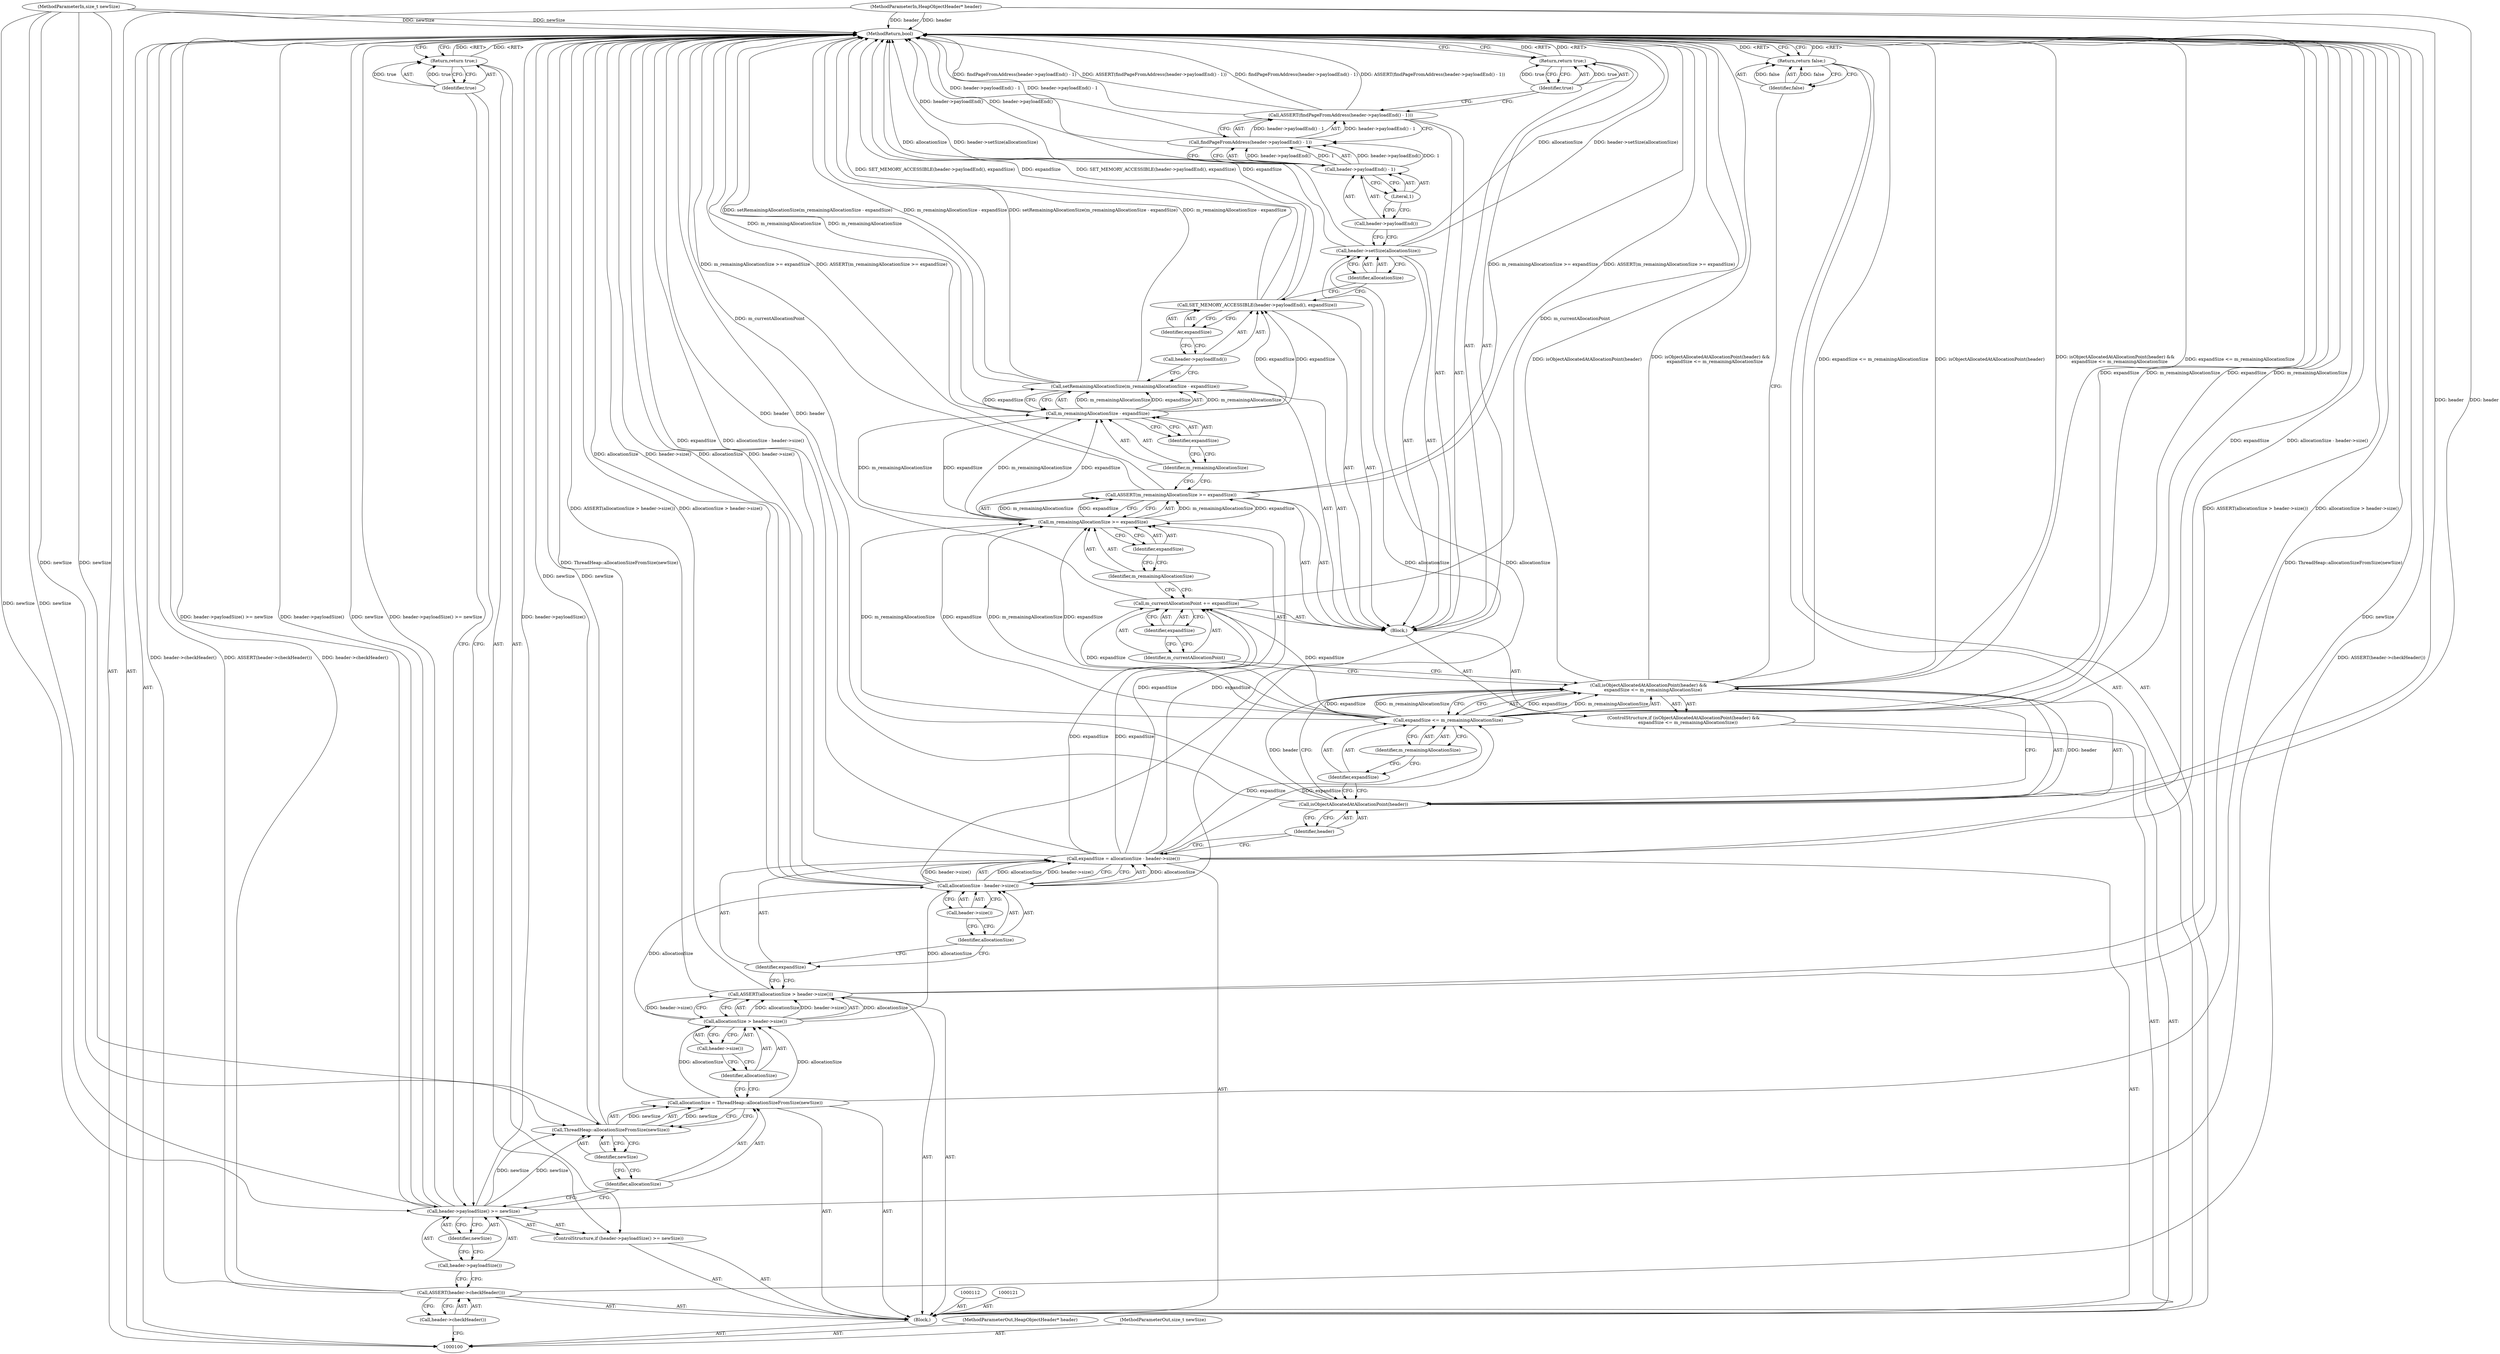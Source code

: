 digraph "1_Chrome_0749ec24fae74ec32d0567eef0e5ec43c84dbcb9_5" {
"1000160" [label="(MethodReturn,bool)"];
"1000101" [label="(MethodParameterIn,HeapObjectHeader* header)"];
"1000244" [label="(MethodParameterOut,HeapObjectHeader* header)"];
"1000102" [label="(MethodParameterIn,size_t newSize)"];
"1000245" [label="(MethodParameterOut,size_t newSize)"];
"1000103" [label="(Block,)"];
"1000137" [label="(Identifier,expandSize)"];
"1000135" [label="(Call,m_currentAllocationPoint += expandSize)"];
"1000136" [label="(Identifier,m_currentAllocationPoint)"];
"1000139" [label="(Call,m_remainingAllocationSize >= expandSize)"];
"1000140" [label="(Identifier,m_remainingAllocationSize)"];
"1000138" [label="(Call,ASSERT(m_remainingAllocationSize >= expandSize))"];
"1000141" [label="(Identifier,expandSize)"];
"1000143" [label="(Call,m_remainingAllocationSize - expandSize)"];
"1000144" [label="(Identifier,m_remainingAllocationSize)"];
"1000142" [label="(Call,setRemainingAllocationSize(m_remainingAllocationSize - expandSize))"];
"1000145" [label="(Identifier,expandSize)"];
"1000147" [label="(Call,header->payloadEnd())"];
"1000146" [label="(Call,SET_MEMORY_ACCESSIBLE(header->payloadEnd(), expandSize))"];
"1000148" [label="(Identifier,expandSize)"];
"1000150" [label="(Identifier,allocationSize)"];
"1000149" [label="(Call,header->setSize(allocationSize))"];
"1000152" [label="(Call,findPageFromAddress(header->payloadEnd() - 1))"];
"1000153" [label="(Call,header->payloadEnd() - 1)"];
"1000154" [label="(Call,header->payloadEnd())"];
"1000151" [label="(Call,ASSERT(findPageFromAddress(header->payloadEnd() - 1)))"];
"1000155" [label="(Literal,1)"];
"1000157" [label="(Identifier,true)"];
"1000156" [label="(Return,return true;)"];
"1000158" [label="(Return,return false;)"];
"1000159" [label="(Identifier,false)"];
"1000104" [label="(Call,ASSERT(header->checkHeader()))"];
"1000105" [label="(Call,header->checkHeader())"];
"1000106" [label="(ControlStructure,if (header->payloadSize() >= newSize))"];
"1000109" [label="(Identifier,newSize)"];
"1000107" [label="(Call,header->payloadSize() >= newSize)"];
"1000108" [label="(Call,header->payloadSize())"];
"1000111" [label="(Identifier,true)"];
"1000110" [label="(Return,return true;)"];
"1000113" [label="(Call,allocationSize = ThreadHeap::allocationSizeFromSize(newSize))"];
"1000114" [label="(Identifier,allocationSize)"];
"1000115" [label="(Call,ThreadHeap::allocationSizeFromSize(newSize))"];
"1000116" [label="(Identifier,newSize)"];
"1000117" [label="(Call,ASSERT(allocationSize > header->size()))"];
"1000120" [label="(Call,header->size())"];
"1000118" [label="(Call,allocationSize > header->size())"];
"1000119" [label="(Identifier,allocationSize)"];
"1000124" [label="(Call,allocationSize - header->size())"];
"1000125" [label="(Identifier,allocationSize)"];
"1000126" [label="(Call,header->size())"];
"1000122" [label="(Call,expandSize = allocationSize - header->size())"];
"1000123" [label="(Identifier,expandSize)"];
"1000127" [label="(ControlStructure,if (isObjectAllocatedAtAllocationPoint(header) &&\n      expandSize <= m_remainingAllocationSize))"];
"1000130" [label="(Identifier,header)"];
"1000128" [label="(Call,isObjectAllocatedAtAllocationPoint(header) &&\n      expandSize <= m_remainingAllocationSize)"];
"1000129" [label="(Call,isObjectAllocatedAtAllocationPoint(header))"];
"1000133" [label="(Identifier,m_remainingAllocationSize)"];
"1000134" [label="(Block,)"];
"1000131" [label="(Call,expandSize <= m_remainingAllocationSize)"];
"1000132" [label="(Identifier,expandSize)"];
"1000160" -> "1000100"  [label="AST: "];
"1000160" -> "1000110"  [label="CFG: "];
"1000160" -> "1000156"  [label="CFG: "];
"1000160" -> "1000158"  [label="CFG: "];
"1000158" -> "1000160"  [label="DDG: <RET>"];
"1000117" -> "1000160"  [label="DDG: ASSERT(allocationSize > header->size())"];
"1000117" -> "1000160"  [label="DDG: allocationSize > header->size()"];
"1000142" -> "1000160"  [label="DDG: setRemainingAllocationSize(m_remainingAllocationSize - expandSize)"];
"1000142" -> "1000160"  [label="DDG: m_remainingAllocationSize - expandSize"];
"1000124" -> "1000160"  [label="DDG: allocationSize"];
"1000124" -> "1000160"  [label="DDG: header->size()"];
"1000107" -> "1000160"  [label="DDG: header->payloadSize()"];
"1000107" -> "1000160"  [label="DDG: newSize"];
"1000107" -> "1000160"  [label="DDG: header->payloadSize() >= newSize"];
"1000104" -> "1000160"  [label="DDG: ASSERT(header->checkHeader())"];
"1000104" -> "1000160"  [label="DDG: header->checkHeader()"];
"1000151" -> "1000160"  [label="DDG: findPageFromAddress(header->payloadEnd() - 1)"];
"1000151" -> "1000160"  [label="DDG: ASSERT(findPageFromAddress(header->payloadEnd() - 1))"];
"1000113" -> "1000160"  [label="DDG: ThreadHeap::allocationSizeFromSize(newSize)"];
"1000152" -> "1000160"  [label="DDG: header->payloadEnd() - 1"];
"1000153" -> "1000160"  [label="DDG: header->payloadEnd()"];
"1000149" -> "1000160"  [label="DDG: allocationSize"];
"1000149" -> "1000160"  [label="DDG: header->setSize(allocationSize)"];
"1000146" -> "1000160"  [label="DDG: SET_MEMORY_ACCESSIBLE(header->payloadEnd(), expandSize)"];
"1000146" -> "1000160"  [label="DDG: expandSize"];
"1000115" -> "1000160"  [label="DDG: newSize"];
"1000129" -> "1000160"  [label="DDG: header"];
"1000122" -> "1000160"  [label="DDG: expandSize"];
"1000122" -> "1000160"  [label="DDG: allocationSize - header->size()"];
"1000131" -> "1000160"  [label="DDG: expandSize"];
"1000131" -> "1000160"  [label="DDG: m_remainingAllocationSize"];
"1000138" -> "1000160"  [label="DDG: m_remainingAllocationSize >= expandSize"];
"1000138" -> "1000160"  [label="DDG: ASSERT(m_remainingAllocationSize >= expandSize)"];
"1000128" -> "1000160"  [label="DDG: isObjectAllocatedAtAllocationPoint(header)"];
"1000128" -> "1000160"  [label="DDG: isObjectAllocatedAtAllocationPoint(header) &&\n      expandSize <= m_remainingAllocationSize"];
"1000128" -> "1000160"  [label="DDG: expandSize <= m_remainingAllocationSize"];
"1000143" -> "1000160"  [label="DDG: m_remainingAllocationSize"];
"1000102" -> "1000160"  [label="DDG: newSize"];
"1000101" -> "1000160"  [label="DDG: header"];
"1000135" -> "1000160"  [label="DDG: m_currentAllocationPoint"];
"1000110" -> "1000160"  [label="DDG: <RET>"];
"1000156" -> "1000160"  [label="DDG: <RET>"];
"1000101" -> "1000100"  [label="AST: "];
"1000101" -> "1000160"  [label="DDG: header"];
"1000101" -> "1000129"  [label="DDG: header"];
"1000244" -> "1000100"  [label="AST: "];
"1000102" -> "1000100"  [label="AST: "];
"1000102" -> "1000160"  [label="DDG: newSize"];
"1000102" -> "1000107"  [label="DDG: newSize"];
"1000102" -> "1000115"  [label="DDG: newSize"];
"1000245" -> "1000100"  [label="AST: "];
"1000103" -> "1000100"  [label="AST: "];
"1000104" -> "1000103"  [label="AST: "];
"1000106" -> "1000103"  [label="AST: "];
"1000112" -> "1000103"  [label="AST: "];
"1000113" -> "1000103"  [label="AST: "];
"1000117" -> "1000103"  [label="AST: "];
"1000121" -> "1000103"  [label="AST: "];
"1000122" -> "1000103"  [label="AST: "];
"1000127" -> "1000103"  [label="AST: "];
"1000158" -> "1000103"  [label="AST: "];
"1000137" -> "1000135"  [label="AST: "];
"1000137" -> "1000136"  [label="CFG: "];
"1000135" -> "1000137"  [label="CFG: "];
"1000135" -> "1000134"  [label="AST: "];
"1000135" -> "1000137"  [label="CFG: "];
"1000136" -> "1000135"  [label="AST: "];
"1000137" -> "1000135"  [label="AST: "];
"1000140" -> "1000135"  [label="CFG: "];
"1000135" -> "1000160"  [label="DDG: m_currentAllocationPoint"];
"1000122" -> "1000135"  [label="DDG: expandSize"];
"1000131" -> "1000135"  [label="DDG: expandSize"];
"1000136" -> "1000135"  [label="AST: "];
"1000136" -> "1000128"  [label="CFG: "];
"1000137" -> "1000136"  [label="CFG: "];
"1000139" -> "1000138"  [label="AST: "];
"1000139" -> "1000141"  [label="CFG: "];
"1000140" -> "1000139"  [label="AST: "];
"1000141" -> "1000139"  [label="AST: "];
"1000138" -> "1000139"  [label="CFG: "];
"1000139" -> "1000138"  [label="DDG: m_remainingAllocationSize"];
"1000139" -> "1000138"  [label="DDG: expandSize"];
"1000131" -> "1000139"  [label="DDG: m_remainingAllocationSize"];
"1000131" -> "1000139"  [label="DDG: expandSize"];
"1000122" -> "1000139"  [label="DDG: expandSize"];
"1000139" -> "1000143"  [label="DDG: m_remainingAllocationSize"];
"1000139" -> "1000143"  [label="DDG: expandSize"];
"1000140" -> "1000139"  [label="AST: "];
"1000140" -> "1000135"  [label="CFG: "];
"1000141" -> "1000140"  [label="CFG: "];
"1000138" -> "1000134"  [label="AST: "];
"1000138" -> "1000139"  [label="CFG: "];
"1000139" -> "1000138"  [label="AST: "];
"1000144" -> "1000138"  [label="CFG: "];
"1000138" -> "1000160"  [label="DDG: m_remainingAllocationSize >= expandSize"];
"1000138" -> "1000160"  [label="DDG: ASSERT(m_remainingAllocationSize >= expandSize)"];
"1000139" -> "1000138"  [label="DDG: m_remainingAllocationSize"];
"1000139" -> "1000138"  [label="DDG: expandSize"];
"1000141" -> "1000139"  [label="AST: "];
"1000141" -> "1000140"  [label="CFG: "];
"1000139" -> "1000141"  [label="CFG: "];
"1000143" -> "1000142"  [label="AST: "];
"1000143" -> "1000145"  [label="CFG: "];
"1000144" -> "1000143"  [label="AST: "];
"1000145" -> "1000143"  [label="AST: "];
"1000142" -> "1000143"  [label="CFG: "];
"1000143" -> "1000160"  [label="DDG: m_remainingAllocationSize"];
"1000143" -> "1000142"  [label="DDG: m_remainingAllocationSize"];
"1000143" -> "1000142"  [label="DDG: expandSize"];
"1000139" -> "1000143"  [label="DDG: m_remainingAllocationSize"];
"1000139" -> "1000143"  [label="DDG: expandSize"];
"1000143" -> "1000146"  [label="DDG: expandSize"];
"1000144" -> "1000143"  [label="AST: "];
"1000144" -> "1000138"  [label="CFG: "];
"1000145" -> "1000144"  [label="CFG: "];
"1000142" -> "1000134"  [label="AST: "];
"1000142" -> "1000143"  [label="CFG: "];
"1000143" -> "1000142"  [label="AST: "];
"1000147" -> "1000142"  [label="CFG: "];
"1000142" -> "1000160"  [label="DDG: setRemainingAllocationSize(m_remainingAllocationSize - expandSize)"];
"1000142" -> "1000160"  [label="DDG: m_remainingAllocationSize - expandSize"];
"1000143" -> "1000142"  [label="DDG: m_remainingAllocationSize"];
"1000143" -> "1000142"  [label="DDG: expandSize"];
"1000145" -> "1000143"  [label="AST: "];
"1000145" -> "1000144"  [label="CFG: "];
"1000143" -> "1000145"  [label="CFG: "];
"1000147" -> "1000146"  [label="AST: "];
"1000147" -> "1000142"  [label="CFG: "];
"1000148" -> "1000147"  [label="CFG: "];
"1000146" -> "1000134"  [label="AST: "];
"1000146" -> "1000148"  [label="CFG: "];
"1000147" -> "1000146"  [label="AST: "];
"1000148" -> "1000146"  [label="AST: "];
"1000150" -> "1000146"  [label="CFG: "];
"1000146" -> "1000160"  [label="DDG: SET_MEMORY_ACCESSIBLE(header->payloadEnd(), expandSize)"];
"1000146" -> "1000160"  [label="DDG: expandSize"];
"1000143" -> "1000146"  [label="DDG: expandSize"];
"1000148" -> "1000146"  [label="AST: "];
"1000148" -> "1000147"  [label="CFG: "];
"1000146" -> "1000148"  [label="CFG: "];
"1000150" -> "1000149"  [label="AST: "];
"1000150" -> "1000146"  [label="CFG: "];
"1000149" -> "1000150"  [label="CFG: "];
"1000149" -> "1000134"  [label="AST: "];
"1000149" -> "1000150"  [label="CFG: "];
"1000150" -> "1000149"  [label="AST: "];
"1000154" -> "1000149"  [label="CFG: "];
"1000149" -> "1000160"  [label="DDG: allocationSize"];
"1000149" -> "1000160"  [label="DDG: header->setSize(allocationSize)"];
"1000124" -> "1000149"  [label="DDG: allocationSize"];
"1000152" -> "1000151"  [label="AST: "];
"1000152" -> "1000153"  [label="CFG: "];
"1000153" -> "1000152"  [label="AST: "];
"1000151" -> "1000152"  [label="CFG: "];
"1000152" -> "1000160"  [label="DDG: header->payloadEnd() - 1"];
"1000152" -> "1000151"  [label="DDG: header->payloadEnd() - 1"];
"1000153" -> "1000152"  [label="DDG: header->payloadEnd()"];
"1000153" -> "1000152"  [label="DDG: 1"];
"1000153" -> "1000152"  [label="AST: "];
"1000153" -> "1000155"  [label="CFG: "];
"1000154" -> "1000153"  [label="AST: "];
"1000155" -> "1000153"  [label="AST: "];
"1000152" -> "1000153"  [label="CFG: "];
"1000153" -> "1000160"  [label="DDG: header->payloadEnd()"];
"1000153" -> "1000152"  [label="DDG: header->payloadEnd()"];
"1000153" -> "1000152"  [label="DDG: 1"];
"1000154" -> "1000153"  [label="AST: "];
"1000154" -> "1000149"  [label="CFG: "];
"1000155" -> "1000154"  [label="CFG: "];
"1000151" -> "1000134"  [label="AST: "];
"1000151" -> "1000152"  [label="CFG: "];
"1000152" -> "1000151"  [label="AST: "];
"1000157" -> "1000151"  [label="CFG: "];
"1000151" -> "1000160"  [label="DDG: findPageFromAddress(header->payloadEnd() - 1)"];
"1000151" -> "1000160"  [label="DDG: ASSERT(findPageFromAddress(header->payloadEnd() - 1))"];
"1000152" -> "1000151"  [label="DDG: header->payloadEnd() - 1"];
"1000155" -> "1000153"  [label="AST: "];
"1000155" -> "1000154"  [label="CFG: "];
"1000153" -> "1000155"  [label="CFG: "];
"1000157" -> "1000156"  [label="AST: "];
"1000157" -> "1000151"  [label="CFG: "];
"1000156" -> "1000157"  [label="CFG: "];
"1000157" -> "1000156"  [label="DDG: true"];
"1000156" -> "1000134"  [label="AST: "];
"1000156" -> "1000157"  [label="CFG: "];
"1000157" -> "1000156"  [label="AST: "];
"1000160" -> "1000156"  [label="CFG: "];
"1000156" -> "1000160"  [label="DDG: <RET>"];
"1000157" -> "1000156"  [label="DDG: true"];
"1000158" -> "1000103"  [label="AST: "];
"1000158" -> "1000159"  [label="CFG: "];
"1000159" -> "1000158"  [label="AST: "];
"1000160" -> "1000158"  [label="CFG: "];
"1000158" -> "1000160"  [label="DDG: <RET>"];
"1000159" -> "1000158"  [label="DDG: false"];
"1000159" -> "1000158"  [label="AST: "];
"1000158" -> "1000159"  [label="CFG: "];
"1000159" -> "1000158"  [label="DDG: false"];
"1000104" -> "1000103"  [label="AST: "];
"1000104" -> "1000105"  [label="CFG: "];
"1000105" -> "1000104"  [label="AST: "];
"1000108" -> "1000104"  [label="CFG: "];
"1000104" -> "1000160"  [label="DDG: ASSERT(header->checkHeader())"];
"1000104" -> "1000160"  [label="DDG: header->checkHeader()"];
"1000105" -> "1000104"  [label="AST: "];
"1000105" -> "1000100"  [label="CFG: "];
"1000104" -> "1000105"  [label="CFG: "];
"1000106" -> "1000103"  [label="AST: "];
"1000107" -> "1000106"  [label="AST: "];
"1000110" -> "1000106"  [label="AST: "];
"1000109" -> "1000107"  [label="AST: "];
"1000109" -> "1000108"  [label="CFG: "];
"1000107" -> "1000109"  [label="CFG: "];
"1000107" -> "1000106"  [label="AST: "];
"1000107" -> "1000109"  [label="CFG: "];
"1000108" -> "1000107"  [label="AST: "];
"1000109" -> "1000107"  [label="AST: "];
"1000111" -> "1000107"  [label="CFG: "];
"1000114" -> "1000107"  [label="CFG: "];
"1000107" -> "1000160"  [label="DDG: header->payloadSize()"];
"1000107" -> "1000160"  [label="DDG: newSize"];
"1000107" -> "1000160"  [label="DDG: header->payloadSize() >= newSize"];
"1000102" -> "1000107"  [label="DDG: newSize"];
"1000107" -> "1000115"  [label="DDG: newSize"];
"1000108" -> "1000107"  [label="AST: "];
"1000108" -> "1000104"  [label="CFG: "];
"1000109" -> "1000108"  [label="CFG: "];
"1000111" -> "1000110"  [label="AST: "];
"1000111" -> "1000107"  [label="CFG: "];
"1000110" -> "1000111"  [label="CFG: "];
"1000111" -> "1000110"  [label="DDG: true"];
"1000110" -> "1000106"  [label="AST: "];
"1000110" -> "1000111"  [label="CFG: "];
"1000111" -> "1000110"  [label="AST: "];
"1000160" -> "1000110"  [label="CFG: "];
"1000110" -> "1000160"  [label="DDG: <RET>"];
"1000111" -> "1000110"  [label="DDG: true"];
"1000113" -> "1000103"  [label="AST: "];
"1000113" -> "1000115"  [label="CFG: "];
"1000114" -> "1000113"  [label="AST: "];
"1000115" -> "1000113"  [label="AST: "];
"1000119" -> "1000113"  [label="CFG: "];
"1000113" -> "1000160"  [label="DDG: ThreadHeap::allocationSizeFromSize(newSize)"];
"1000115" -> "1000113"  [label="DDG: newSize"];
"1000113" -> "1000118"  [label="DDG: allocationSize"];
"1000114" -> "1000113"  [label="AST: "];
"1000114" -> "1000107"  [label="CFG: "];
"1000116" -> "1000114"  [label="CFG: "];
"1000115" -> "1000113"  [label="AST: "];
"1000115" -> "1000116"  [label="CFG: "];
"1000116" -> "1000115"  [label="AST: "];
"1000113" -> "1000115"  [label="CFG: "];
"1000115" -> "1000160"  [label="DDG: newSize"];
"1000115" -> "1000113"  [label="DDG: newSize"];
"1000107" -> "1000115"  [label="DDG: newSize"];
"1000102" -> "1000115"  [label="DDG: newSize"];
"1000116" -> "1000115"  [label="AST: "];
"1000116" -> "1000114"  [label="CFG: "];
"1000115" -> "1000116"  [label="CFG: "];
"1000117" -> "1000103"  [label="AST: "];
"1000117" -> "1000118"  [label="CFG: "];
"1000118" -> "1000117"  [label="AST: "];
"1000123" -> "1000117"  [label="CFG: "];
"1000117" -> "1000160"  [label="DDG: ASSERT(allocationSize > header->size())"];
"1000117" -> "1000160"  [label="DDG: allocationSize > header->size()"];
"1000118" -> "1000117"  [label="DDG: allocationSize"];
"1000118" -> "1000117"  [label="DDG: header->size()"];
"1000120" -> "1000118"  [label="AST: "];
"1000120" -> "1000119"  [label="CFG: "];
"1000118" -> "1000120"  [label="CFG: "];
"1000118" -> "1000117"  [label="AST: "];
"1000118" -> "1000120"  [label="CFG: "];
"1000119" -> "1000118"  [label="AST: "];
"1000120" -> "1000118"  [label="AST: "];
"1000117" -> "1000118"  [label="CFG: "];
"1000118" -> "1000117"  [label="DDG: allocationSize"];
"1000118" -> "1000117"  [label="DDG: header->size()"];
"1000113" -> "1000118"  [label="DDG: allocationSize"];
"1000118" -> "1000124"  [label="DDG: allocationSize"];
"1000119" -> "1000118"  [label="AST: "];
"1000119" -> "1000113"  [label="CFG: "];
"1000120" -> "1000119"  [label="CFG: "];
"1000124" -> "1000122"  [label="AST: "];
"1000124" -> "1000126"  [label="CFG: "];
"1000125" -> "1000124"  [label="AST: "];
"1000126" -> "1000124"  [label="AST: "];
"1000122" -> "1000124"  [label="CFG: "];
"1000124" -> "1000160"  [label="DDG: allocationSize"];
"1000124" -> "1000160"  [label="DDG: header->size()"];
"1000124" -> "1000122"  [label="DDG: allocationSize"];
"1000124" -> "1000122"  [label="DDG: header->size()"];
"1000118" -> "1000124"  [label="DDG: allocationSize"];
"1000124" -> "1000149"  [label="DDG: allocationSize"];
"1000125" -> "1000124"  [label="AST: "];
"1000125" -> "1000123"  [label="CFG: "];
"1000126" -> "1000125"  [label="CFG: "];
"1000126" -> "1000124"  [label="AST: "];
"1000126" -> "1000125"  [label="CFG: "];
"1000124" -> "1000126"  [label="CFG: "];
"1000122" -> "1000103"  [label="AST: "];
"1000122" -> "1000124"  [label="CFG: "];
"1000123" -> "1000122"  [label="AST: "];
"1000124" -> "1000122"  [label="AST: "];
"1000130" -> "1000122"  [label="CFG: "];
"1000122" -> "1000160"  [label="DDG: expandSize"];
"1000122" -> "1000160"  [label="DDG: allocationSize - header->size()"];
"1000124" -> "1000122"  [label="DDG: allocationSize"];
"1000124" -> "1000122"  [label="DDG: header->size()"];
"1000122" -> "1000131"  [label="DDG: expandSize"];
"1000122" -> "1000135"  [label="DDG: expandSize"];
"1000122" -> "1000139"  [label="DDG: expandSize"];
"1000123" -> "1000122"  [label="AST: "];
"1000123" -> "1000117"  [label="CFG: "];
"1000125" -> "1000123"  [label="CFG: "];
"1000127" -> "1000103"  [label="AST: "];
"1000128" -> "1000127"  [label="AST: "];
"1000134" -> "1000127"  [label="AST: "];
"1000130" -> "1000129"  [label="AST: "];
"1000130" -> "1000122"  [label="CFG: "];
"1000129" -> "1000130"  [label="CFG: "];
"1000128" -> "1000127"  [label="AST: "];
"1000128" -> "1000129"  [label="CFG: "];
"1000128" -> "1000131"  [label="CFG: "];
"1000129" -> "1000128"  [label="AST: "];
"1000131" -> "1000128"  [label="AST: "];
"1000136" -> "1000128"  [label="CFG: "];
"1000159" -> "1000128"  [label="CFG: "];
"1000128" -> "1000160"  [label="DDG: isObjectAllocatedAtAllocationPoint(header)"];
"1000128" -> "1000160"  [label="DDG: isObjectAllocatedAtAllocationPoint(header) &&\n      expandSize <= m_remainingAllocationSize"];
"1000128" -> "1000160"  [label="DDG: expandSize <= m_remainingAllocationSize"];
"1000129" -> "1000128"  [label="DDG: header"];
"1000131" -> "1000128"  [label="DDG: expandSize"];
"1000131" -> "1000128"  [label="DDG: m_remainingAllocationSize"];
"1000129" -> "1000128"  [label="AST: "];
"1000129" -> "1000130"  [label="CFG: "];
"1000130" -> "1000129"  [label="AST: "];
"1000132" -> "1000129"  [label="CFG: "];
"1000128" -> "1000129"  [label="CFG: "];
"1000129" -> "1000160"  [label="DDG: header"];
"1000129" -> "1000128"  [label="DDG: header"];
"1000101" -> "1000129"  [label="DDG: header"];
"1000133" -> "1000131"  [label="AST: "];
"1000133" -> "1000132"  [label="CFG: "];
"1000131" -> "1000133"  [label="CFG: "];
"1000134" -> "1000127"  [label="AST: "];
"1000135" -> "1000134"  [label="AST: "];
"1000138" -> "1000134"  [label="AST: "];
"1000142" -> "1000134"  [label="AST: "];
"1000146" -> "1000134"  [label="AST: "];
"1000149" -> "1000134"  [label="AST: "];
"1000151" -> "1000134"  [label="AST: "];
"1000156" -> "1000134"  [label="AST: "];
"1000131" -> "1000128"  [label="AST: "];
"1000131" -> "1000133"  [label="CFG: "];
"1000132" -> "1000131"  [label="AST: "];
"1000133" -> "1000131"  [label="AST: "];
"1000128" -> "1000131"  [label="CFG: "];
"1000131" -> "1000160"  [label="DDG: expandSize"];
"1000131" -> "1000160"  [label="DDG: m_remainingAllocationSize"];
"1000131" -> "1000128"  [label="DDG: expandSize"];
"1000131" -> "1000128"  [label="DDG: m_remainingAllocationSize"];
"1000122" -> "1000131"  [label="DDG: expandSize"];
"1000131" -> "1000135"  [label="DDG: expandSize"];
"1000131" -> "1000139"  [label="DDG: m_remainingAllocationSize"];
"1000131" -> "1000139"  [label="DDG: expandSize"];
"1000132" -> "1000131"  [label="AST: "];
"1000132" -> "1000129"  [label="CFG: "];
"1000133" -> "1000132"  [label="CFG: "];
}
